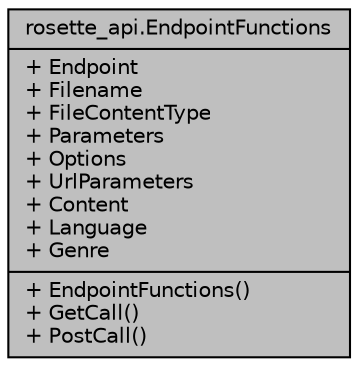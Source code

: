 digraph "rosette_api.EndpointFunctions"
{
  edge [fontname="Helvetica",fontsize="10",labelfontname="Helvetica",labelfontsize="10"];
  node [fontname="Helvetica",fontsize="10",shape=record];
  Node1 [label="{rosette_api.EndpointFunctions\n|+ Endpoint\l+ Filename\l+ FileContentType\l+ Parameters\l+ Options\l+ UrlParameters\l+ Content\l+ Language\l+ Genre\l|+ EndpointFunctions()\l+ GetCall()\l+ PostCall()\l}",height=0.2,width=0.4,color="black", fillcolor="grey75", style="filled", fontcolor="black"];
}

